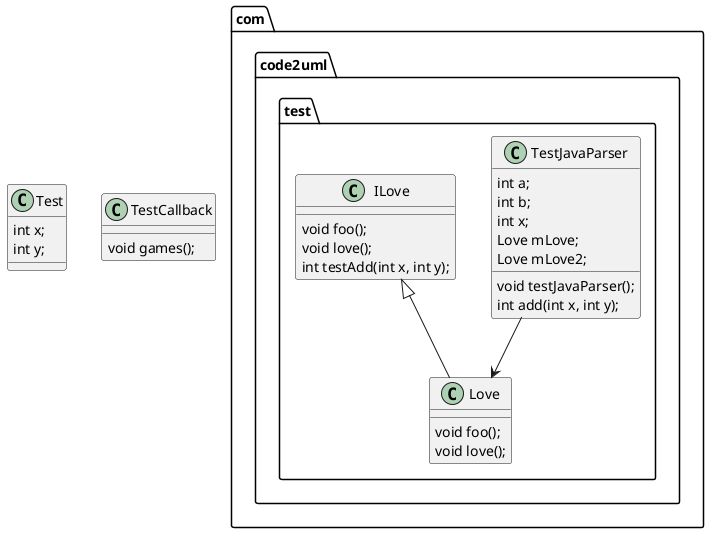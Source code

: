 @startuml
class Test {
  int x;
  int y;
}
class TestCallback {
  void games();
}
package "com.code2uml.test" {
class TestJavaParser {
  void testJavaParser();
  int add(int x, int y);
  int a;
  int b;
  int x;
  Love mLove;
  Love mLove2;
}
class ILove {
  void foo();
  void love();
  int testAdd(int x, int y);
}
class Love {
  void foo();
  void love();
}
}
ILove <|-- Love
TestJavaParser --> Love
@enduml